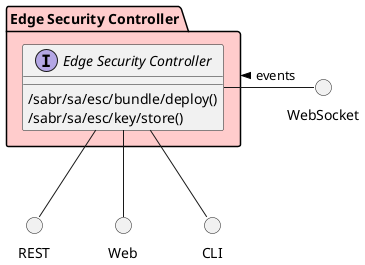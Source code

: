 @startuml



package "Edge Security Controller" #ffcccc {

    interface "Edge Security Controller" as i {
    
            /sabr/sa/esc/bundle/deploy()
            /sabr/sa/esc/key/store()
    
    }
}

circle REST
circle Web
circle CLI
circle WebSocket

i -down- Web
i -down- CLI
i -down- REST
WebSocket -left- i: events >

package "Edge Security Controller" #ffcccc {


}



@enduml
